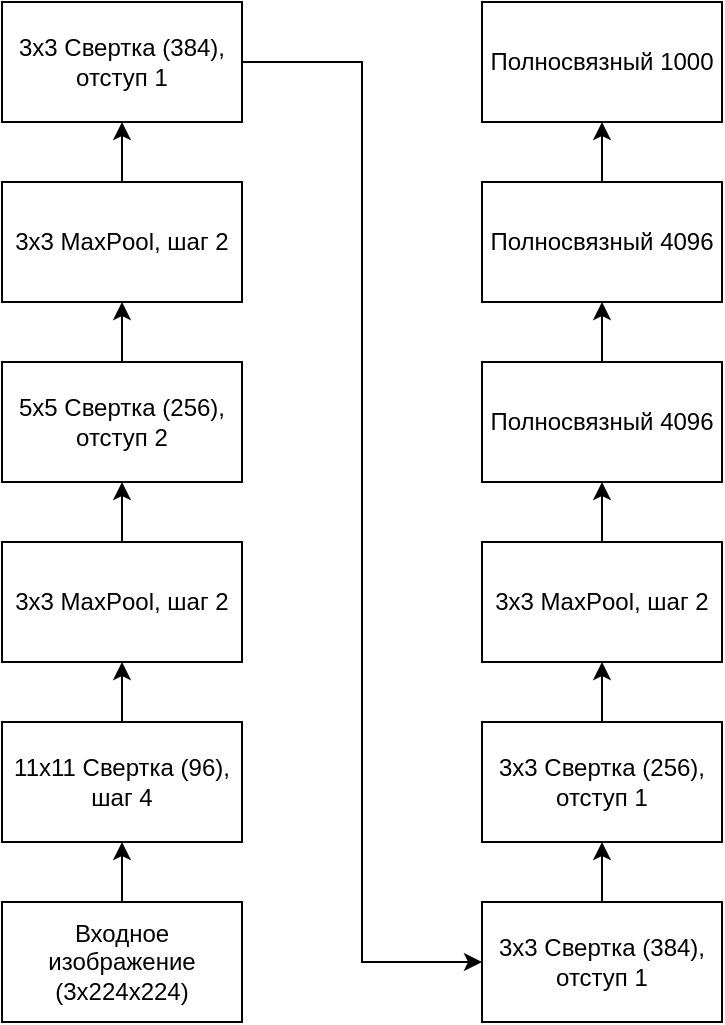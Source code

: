 <mxfile version="21.2.8" type="device">
  <diagram name="Page-1" id="q8TuoFmewHxLirPJy0WY">
    <mxGraphModel dx="1674" dy="843" grid="1" gridSize="10" guides="1" tooltips="1" connect="1" arrows="1" fold="1" page="1" pageScale="1" pageWidth="850" pageHeight="1100" math="0" shadow="0">
      <root>
        <mxCell id="0" />
        <mxCell id="1" parent="0" />
        <mxCell id="jNvd0gnOHT0eZVnp785t-1" value="Полносвязный 1000" style="rounded=0;whiteSpace=wrap;html=1;" parent="1" vertex="1">
          <mxGeometry x="510" y="20" width="120" height="60" as="geometry" />
        </mxCell>
        <mxCell id="jNvd0gnOHT0eZVnp785t-3" value="" style="edgeStyle=orthogonalEdgeStyle;rounded=0;orthogonalLoop=1;jettySize=auto;html=1;" parent="1" source="jNvd0gnOHT0eZVnp785t-2" target="jNvd0gnOHT0eZVnp785t-1" edge="1">
          <mxGeometry relative="1" as="geometry" />
        </mxCell>
        <mxCell id="jNvd0gnOHT0eZVnp785t-2" value="Полносвязный 4096" style="rounded=0;whiteSpace=wrap;html=1;" parent="1" vertex="1">
          <mxGeometry x="510" y="110" width="120" height="60" as="geometry" />
        </mxCell>
        <mxCell id="jNvd0gnOHT0eZVnp785t-5" value="" style="edgeStyle=orthogonalEdgeStyle;rounded=0;orthogonalLoop=1;jettySize=auto;html=1;" parent="1" source="jNvd0gnOHT0eZVnp785t-4" target="jNvd0gnOHT0eZVnp785t-2" edge="1">
          <mxGeometry relative="1" as="geometry" />
        </mxCell>
        <mxCell id="jNvd0gnOHT0eZVnp785t-4" value="Полносвязный 4096" style="rounded=0;whiteSpace=wrap;html=1;" parent="1" vertex="1">
          <mxGeometry x="510" y="200" width="120" height="60" as="geometry" />
        </mxCell>
        <mxCell id="jNvd0gnOHT0eZVnp785t-11" value="" style="edgeStyle=orthogonalEdgeStyle;rounded=0;orthogonalLoop=1;jettySize=auto;html=1;" parent="1" source="jNvd0gnOHT0eZVnp785t-6" target="jNvd0gnOHT0eZVnp785t-4" edge="1">
          <mxGeometry relative="1" as="geometry" />
        </mxCell>
        <mxCell id="jNvd0gnOHT0eZVnp785t-6" value="3x3 MaxPool, шаг 2" style="rounded=0;whiteSpace=wrap;html=1;" parent="1" vertex="1">
          <mxGeometry x="510" y="290" width="120" height="60" as="geometry" />
        </mxCell>
        <mxCell id="jNvd0gnOHT0eZVnp785t-7" value="" style="edgeStyle=orthogonalEdgeStyle;rounded=0;orthogonalLoop=1;jettySize=auto;html=1;" parent="1" source="jNvd0gnOHT0eZVnp785t-8" target="jNvd0gnOHT0eZVnp785t-6" edge="1">
          <mxGeometry relative="1" as="geometry" />
        </mxCell>
        <mxCell id="jNvd0gnOHT0eZVnp785t-8" value="3х3 Свертка (256), отступ 1" style="rounded=0;whiteSpace=wrap;html=1;" parent="1" vertex="1">
          <mxGeometry x="510" y="380" width="120" height="60" as="geometry" />
        </mxCell>
        <mxCell id="jNvd0gnOHT0eZVnp785t-9" value="" style="edgeStyle=orthogonalEdgeStyle;rounded=0;orthogonalLoop=1;jettySize=auto;html=1;" parent="1" source="jNvd0gnOHT0eZVnp785t-10" target="jNvd0gnOHT0eZVnp785t-8" edge="1">
          <mxGeometry relative="1" as="geometry" />
        </mxCell>
        <mxCell id="jNvd0gnOHT0eZVnp785t-10" value="3х3 Свертка (384), отступ 1" style="rounded=0;whiteSpace=wrap;html=1;" parent="1" vertex="1">
          <mxGeometry x="510" y="470" width="120" height="60" as="geometry" />
        </mxCell>
        <mxCell id="jNvd0gnOHT0eZVnp785t-24" style="edgeStyle=orthogonalEdgeStyle;rounded=0;orthogonalLoop=1;jettySize=auto;html=1;exitX=1;exitY=0.5;exitDx=0;exitDy=0;entryX=0;entryY=0.5;entryDx=0;entryDy=0;" parent="1" source="jNvd0gnOHT0eZVnp785t-12" target="jNvd0gnOHT0eZVnp785t-10" edge="1">
          <mxGeometry relative="1" as="geometry" />
        </mxCell>
        <mxCell id="jNvd0gnOHT0eZVnp785t-12" value="3х3 Свертка (384), отступ 1" style="rounded=0;whiteSpace=wrap;html=1;" parent="1" vertex="1">
          <mxGeometry x="270" y="20" width="120" height="60" as="geometry" />
        </mxCell>
        <mxCell id="jNvd0gnOHT0eZVnp785t-13" value="" style="edgeStyle=orthogonalEdgeStyle;rounded=0;orthogonalLoop=1;jettySize=auto;html=1;" parent="1" source="jNvd0gnOHT0eZVnp785t-14" target="jNvd0gnOHT0eZVnp785t-12" edge="1">
          <mxGeometry relative="1" as="geometry" />
        </mxCell>
        <mxCell id="jNvd0gnOHT0eZVnp785t-14" value="3x3 MaxPool, шаг 2" style="rounded=0;whiteSpace=wrap;html=1;" parent="1" vertex="1">
          <mxGeometry x="270" y="110" width="120" height="60" as="geometry" />
        </mxCell>
        <mxCell id="jNvd0gnOHT0eZVnp785t-15" value="" style="edgeStyle=orthogonalEdgeStyle;rounded=0;orthogonalLoop=1;jettySize=auto;html=1;" parent="1" source="jNvd0gnOHT0eZVnp785t-16" target="jNvd0gnOHT0eZVnp785t-14" edge="1">
          <mxGeometry relative="1" as="geometry" />
        </mxCell>
        <mxCell id="jNvd0gnOHT0eZVnp785t-16" value="5х5 Свертка (256), отступ 2" style="rounded=0;whiteSpace=wrap;html=1;" parent="1" vertex="1">
          <mxGeometry x="270" y="200" width="120" height="60" as="geometry" />
        </mxCell>
        <mxCell id="jNvd0gnOHT0eZVnp785t-17" value="" style="edgeStyle=orthogonalEdgeStyle;rounded=0;orthogonalLoop=1;jettySize=auto;html=1;" parent="1" source="jNvd0gnOHT0eZVnp785t-18" target="jNvd0gnOHT0eZVnp785t-16" edge="1">
          <mxGeometry relative="1" as="geometry" />
        </mxCell>
        <mxCell id="jNvd0gnOHT0eZVnp785t-18" value="3x3 MaxPool, шаг 2" style="rounded=0;whiteSpace=wrap;html=1;" parent="1" vertex="1">
          <mxGeometry x="270" y="290" width="120" height="60" as="geometry" />
        </mxCell>
        <mxCell id="jNvd0gnOHT0eZVnp785t-19" value="" style="edgeStyle=orthogonalEdgeStyle;rounded=0;orthogonalLoop=1;jettySize=auto;html=1;" parent="1" source="jNvd0gnOHT0eZVnp785t-20" target="jNvd0gnOHT0eZVnp785t-18" edge="1">
          <mxGeometry relative="1" as="geometry" />
        </mxCell>
        <mxCell id="jNvd0gnOHT0eZVnp785t-20" value="11х11 Свертка (96), шаг 4" style="rounded=0;whiteSpace=wrap;html=1;" parent="1" vertex="1">
          <mxGeometry x="270" y="380" width="120" height="60" as="geometry" />
        </mxCell>
        <mxCell id="jNvd0gnOHT0eZVnp785t-21" value="" style="edgeStyle=orthogonalEdgeStyle;rounded=0;orthogonalLoop=1;jettySize=auto;html=1;" parent="1" source="jNvd0gnOHT0eZVnp785t-22" target="jNvd0gnOHT0eZVnp785t-20" edge="1">
          <mxGeometry relative="1" as="geometry" />
        </mxCell>
        <mxCell id="jNvd0gnOHT0eZVnp785t-22" value="Входное изображение (3х224х224)" style="rounded=0;whiteSpace=wrap;html=1;" parent="1" vertex="1">
          <mxGeometry x="270" y="470" width="120" height="60" as="geometry" />
        </mxCell>
      </root>
    </mxGraphModel>
  </diagram>
</mxfile>
